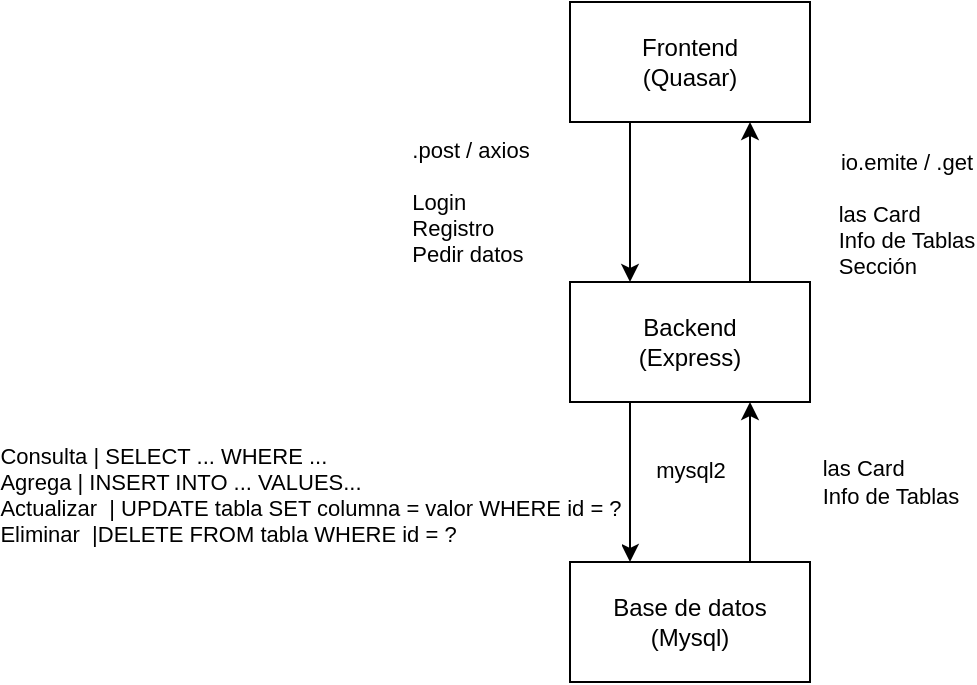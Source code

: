 <mxfile version="27.1.4">
  <diagram name="Página-1" id="sbKpOacsjRBKdp_3Gu-H">
    <mxGraphModel dx="2253" dy="785" grid="1" gridSize="10" guides="1" tooltips="1" connect="1" arrows="1" fold="1" page="1" pageScale="1" pageWidth="827" pageHeight="1169" math="0" shadow="0">
      <root>
        <mxCell id="0" />
        <mxCell id="1" parent="0" />
        <mxCell id="gPB4BW73FDANHtr_k0wp-4" style="edgeStyle=orthogonalEdgeStyle;rounded=0;orthogonalLoop=1;jettySize=auto;html=1;exitX=0.25;exitY=1;exitDx=0;exitDy=0;entryX=0.25;entryY=0;entryDx=0;entryDy=0;" edge="1" parent="1" source="gPB4BW73FDANHtr_k0wp-1" target="gPB4BW73FDANHtr_k0wp-2">
          <mxGeometry relative="1" as="geometry" />
        </mxCell>
        <mxCell id="gPB4BW73FDANHtr_k0wp-9" value=".post / axios&lt;div&gt;&lt;br&gt;&lt;/div&gt;&lt;div style=&quot;text-align: left;&quot;&gt;Login&lt;/div&gt;&lt;div style=&quot;text-align: left;&quot;&gt;Registro&lt;/div&gt;&lt;div style=&quot;text-align: left;&quot;&gt;Pedir datos&lt;/div&gt;" style="edgeLabel;html=1;align=center;verticalAlign=middle;resizable=0;points=[];" vertex="1" connectable="0" parent="gPB4BW73FDANHtr_k0wp-4">
          <mxGeometry x="-0.35" y="-4" relative="1" as="geometry">
            <mxPoint x="-76" y="14" as="offset" />
          </mxGeometry>
        </mxCell>
        <mxCell id="gPB4BW73FDANHtr_k0wp-1" value="Frontend&lt;div&gt;(Quasar)&lt;/div&gt;" style="rounded=0;whiteSpace=wrap;html=1;" vertex="1" parent="1">
          <mxGeometry x="280" y="70" width="120" height="60" as="geometry" />
        </mxCell>
        <mxCell id="gPB4BW73FDANHtr_k0wp-5" style="edgeStyle=orthogonalEdgeStyle;rounded=0;orthogonalLoop=1;jettySize=auto;html=1;exitX=0.75;exitY=0;exitDx=0;exitDy=0;entryX=0.75;entryY=1;entryDx=0;entryDy=0;" edge="1" parent="1" source="gPB4BW73FDANHtr_k0wp-2" target="gPB4BW73FDANHtr_k0wp-1">
          <mxGeometry relative="1" as="geometry" />
        </mxCell>
        <mxCell id="gPB4BW73FDANHtr_k0wp-6" style="edgeStyle=orthogonalEdgeStyle;rounded=0;orthogonalLoop=1;jettySize=auto;html=1;exitX=0.25;exitY=1;exitDx=0;exitDy=0;entryX=0.25;entryY=0;entryDx=0;entryDy=0;" edge="1" parent="1" source="gPB4BW73FDANHtr_k0wp-2" target="gPB4BW73FDANHtr_k0wp-3">
          <mxGeometry relative="1" as="geometry" />
        </mxCell>
        <mxCell id="gPB4BW73FDANHtr_k0wp-8" value="&lt;br&gt;&lt;div style=&quot;text-align: left;&quot;&gt;&lt;span style=&quot;background-color: light-dark(#ffffff, var(--ge-dark-color, #121212)); color: light-dark(rgb(0, 0, 0), rgb(255, 255, 255));&quot;&gt;Consulta |&amp;nbsp;&lt;/span&gt;SELECT ... WHERE ...&lt;/div&gt;&lt;div style=&quot;text-align: left;&quot;&gt;&lt;span style=&quot;background-color: light-dark(#ffffff, var(--ge-dark-color, #121212)); color: light-dark(rgb(0, 0, 0), rgb(255, 255, 255));&quot;&gt;Agrega |&amp;nbsp;&lt;/span&gt;INSERT INTO ... VALUES...&amp;nbsp;&lt;/div&gt;&lt;div style=&quot;text-align: left;&quot;&gt;Actualizar&amp;nbsp; | UPDATE tabla SET columna = valor&amp;nbsp;WHERE id = ?&lt;/div&gt;&lt;div style=&quot;text-align: left;&quot;&gt;Eliminar&amp;nbsp; |DELETE FROM tabla WHERE id = ?&lt;/div&gt;" style="edgeLabel;html=1;align=center;verticalAlign=middle;resizable=0;points=[];" vertex="1" connectable="0" parent="gPB4BW73FDANHtr_k0wp-6">
          <mxGeometry x="0.04" y="-1" relative="1" as="geometry">
            <mxPoint x="-159" y="-2" as="offset" />
          </mxGeometry>
        </mxCell>
        <mxCell id="gPB4BW73FDANHtr_k0wp-11" value="mysql2" style="edgeLabel;html=1;align=center;verticalAlign=middle;resizable=0;points=[];" vertex="1" connectable="0" parent="gPB4BW73FDANHtr_k0wp-6">
          <mxGeometry x="-0.15" y="3" relative="1" as="geometry">
            <mxPoint x="27" as="offset" />
          </mxGeometry>
        </mxCell>
        <mxCell id="gPB4BW73FDANHtr_k0wp-2" value="Backend&lt;div&gt;(Express)&lt;/div&gt;" style="rounded=0;whiteSpace=wrap;html=1;" vertex="1" parent="1">
          <mxGeometry x="280" y="210" width="120" height="60" as="geometry" />
        </mxCell>
        <mxCell id="gPB4BW73FDANHtr_k0wp-7" style="edgeStyle=orthogonalEdgeStyle;rounded=0;orthogonalLoop=1;jettySize=auto;html=1;exitX=0.75;exitY=0;exitDx=0;exitDy=0;entryX=0.75;entryY=1;entryDx=0;entryDy=0;" edge="1" parent="1" source="gPB4BW73FDANHtr_k0wp-3" target="gPB4BW73FDANHtr_k0wp-2">
          <mxGeometry relative="1" as="geometry" />
        </mxCell>
        <mxCell id="gPB4BW73FDANHtr_k0wp-3" value="Base de datos&lt;div&gt;(Mysql)&lt;/div&gt;" style="rounded=0;whiteSpace=wrap;html=1;" vertex="1" parent="1">
          <mxGeometry x="280" y="350" width="120" height="60" as="geometry" />
        </mxCell>
        <mxCell id="gPB4BW73FDANHtr_k0wp-10" value="io.emite / .get&lt;div&gt;&lt;br&gt;&lt;/div&gt;&lt;div style=&quot;text-align: left;&quot;&gt;las Card&lt;/div&gt;&lt;div style=&quot;text-align: left;&quot;&gt;Info de Tablas&lt;/div&gt;&lt;div style=&quot;text-align: left;&quot;&gt;Sección&lt;/div&gt;" style="edgeLabel;html=1;align=center;verticalAlign=middle;resizable=0;points=[];" vertex="1" connectable="0" parent="1">
          <mxGeometry x="450" y="170" as="geometry">
            <mxPoint x="-2" y="6" as="offset" />
          </mxGeometry>
        </mxCell>
        <mxCell id="gPB4BW73FDANHtr_k0wp-12" value="&lt;div style=&quot;text-align: left;&quot;&gt;las Card&lt;/div&gt;&lt;div style=&quot;text-align: left;&quot;&gt;Info de Tablas&lt;/div&gt;" style="edgeLabel;html=1;align=center;verticalAlign=middle;resizable=0;points=[];" vertex="1" connectable="0" parent="1">
          <mxGeometry x="440" y="310" as="geometry" />
        </mxCell>
      </root>
    </mxGraphModel>
  </diagram>
</mxfile>
